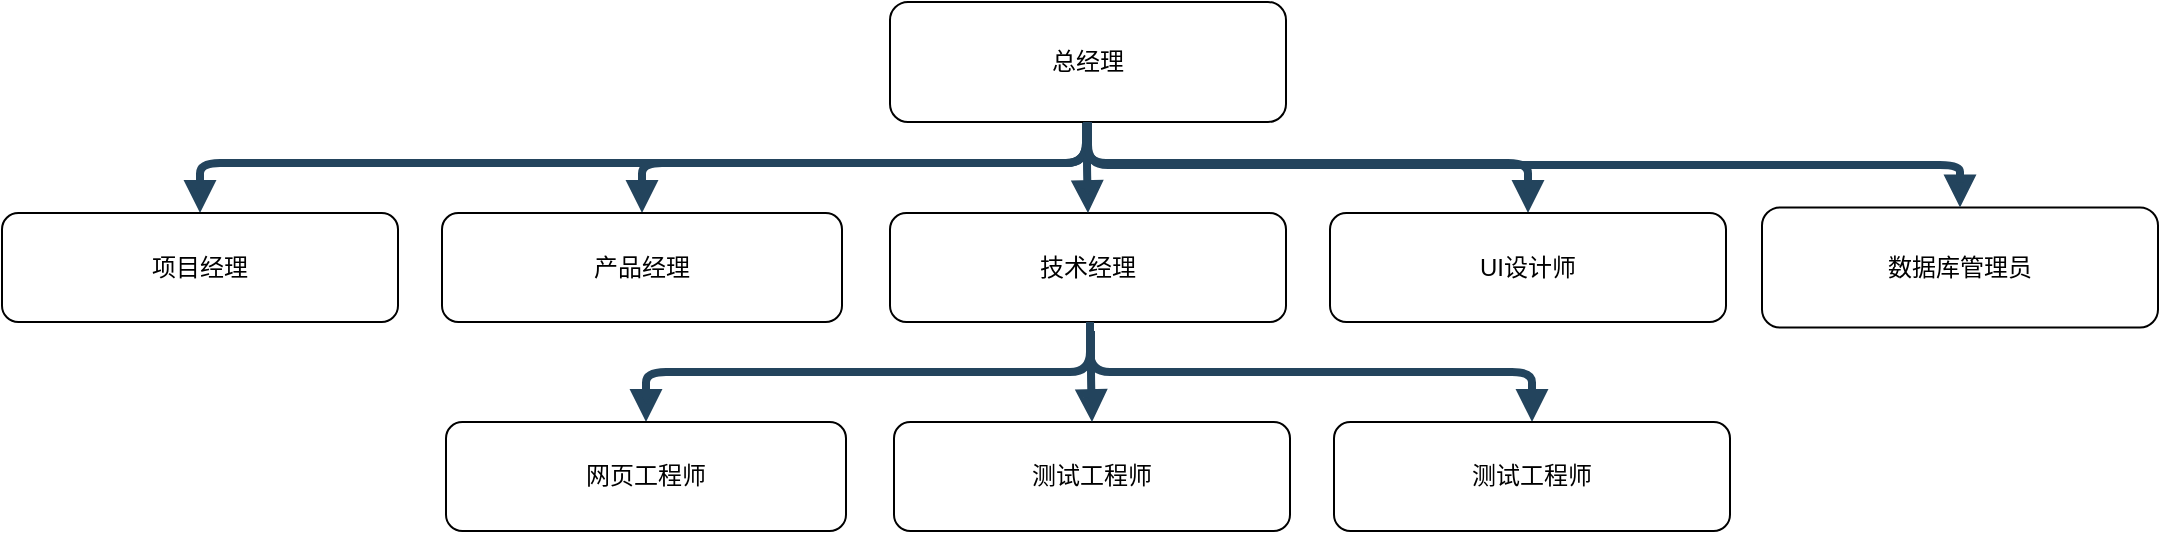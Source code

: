 <mxfile version="14.6.1" type="github">
  <diagram name="Page-1" id="97916047-d0de-89f5-080d-49f4d83e522f">
    <mxGraphModel dx="1278" dy="548" grid="1" gridSize="10" guides="1" tooltips="1" connect="1" arrows="1" fold="1" page="1" pageScale="1.5" pageWidth="1169" pageHeight="827" background="#ffffff" math="0" shadow="0">
      <root>
        <mxCell id="0" />
        <mxCell id="1" parent="0" />
        <mxCell id="30" value="" style="edgeStyle=elbowEdgeStyle;elbow=vertical;strokeWidth=4;endArrow=block;endFill=1;fontStyle=1;strokeColor=#23445D;entryX=0.5;entryY=0;entryDx=0;entryDy=0;" parent="1" target="n-Sp6RApgWZzmZ5qNMOI-60" edge="1">
          <mxGeometry x="22" y="165.5" width="100" height="100" as="geometry">
            <mxPoint x="772" y="405.5" as="sourcePoint" />
            <mxPoint x="642" y="455.5" as="targetPoint" />
          </mxGeometry>
        </mxCell>
        <mxCell id="31" value="" style="edgeStyle=elbowEdgeStyle;elbow=vertical;strokeWidth=4;endArrow=block;endFill=1;fontStyle=1;strokeColor=#23445D;entryX=0.5;entryY=0;entryDx=0;entryDy=0;" parent="1" target="n-Sp6RApgWZzmZ5qNMOI-56" edge="1">
          <mxGeometry x="22" y="165.5" width="100" height="100" as="geometry">
            <mxPoint x="772" y="405.5" as="sourcePoint" />
            <mxPoint x="402" y="455.5" as="targetPoint" />
          </mxGeometry>
        </mxCell>
        <mxCell id="32" value="" style="edgeStyle=elbowEdgeStyle;elbow=vertical;strokeWidth=4;endArrow=block;endFill=1;fontStyle=1;strokeColor=#23445D;entryX=0.5;entryY=0;entryDx=0;entryDy=0;" parent="1" target="n-Sp6RApgWZzmZ5qNMOI-59" edge="1">
          <mxGeometry x="22" y="165.5" width="100" height="100" as="geometry">
            <mxPoint x="772" y="405.5" as="sourcePoint" />
            <mxPoint x="972" y="455.5" as="targetPoint" />
          </mxGeometry>
        </mxCell>
        <mxCell id="n-Sp6RApgWZzmZ5qNMOI-55" value="总经理" style="rounded=1;whiteSpace=wrap;html=1;" vertex="1" parent="1">
          <mxGeometry x="674" y="350" width="198" height="60" as="geometry" />
        </mxCell>
        <mxCell id="n-Sp6RApgWZzmZ5qNMOI-56" value="项目经理" style="rounded=1;whiteSpace=wrap;html=1;" vertex="1" parent="1">
          <mxGeometry x="230" y="455.5" width="198" height="54.5" as="geometry" />
        </mxCell>
        <mxCell id="n-Sp6RApgWZzmZ5qNMOI-57" value="数据库管理员" style="rounded=1;whiteSpace=wrap;html=1;" vertex="1" parent="1">
          <mxGeometry x="1110" y="452.75" width="198" height="60" as="geometry" />
        </mxCell>
        <mxCell id="n-Sp6RApgWZzmZ5qNMOI-58" value="技术经理" style="rounded=1;whiteSpace=wrap;html=1;" vertex="1" parent="1">
          <mxGeometry x="674" y="455.5" width="198" height="54.5" as="geometry" />
        </mxCell>
        <mxCell id="n-Sp6RApgWZzmZ5qNMOI-59" value="UI设计师" style="rounded=1;whiteSpace=wrap;html=1;" vertex="1" parent="1">
          <mxGeometry x="894" y="455.5" width="198" height="54.5" as="geometry" />
        </mxCell>
        <mxCell id="n-Sp6RApgWZzmZ5qNMOI-60" value="产品经理" style="rounded=1;whiteSpace=wrap;html=1;" vertex="1" parent="1">
          <mxGeometry x="450" y="455.5" width="200" height="54.5" as="geometry" />
        </mxCell>
        <mxCell id="n-Sp6RApgWZzmZ5qNMOI-61" value="" style="edgeStyle=elbowEdgeStyle;elbow=vertical;strokeWidth=4;endArrow=block;endFill=1;fontStyle=1;strokeColor=#23445D;entryX=0.5;entryY=0;entryDx=0;entryDy=0;" edge="1" parent="1" target="n-Sp6RApgWZzmZ5qNMOI-58">
          <mxGeometry x="22.5" y="310" width="100" height="100" as="geometry">
            <mxPoint x="772.5" y="410" as="sourcePoint" />
            <mxPoint x="773" y="450" as="targetPoint" />
          </mxGeometry>
        </mxCell>
        <mxCell id="n-Sp6RApgWZzmZ5qNMOI-64" value="" style="edgeStyle=elbowEdgeStyle;elbow=vertical;strokeWidth=4;endArrow=block;endFill=1;fontStyle=1;strokeColor=#23445D;entryX=0.5;entryY=0;entryDx=0;entryDy=0;exitX=0.5;exitY=1;exitDx=0;exitDy=0;" edge="1" parent="1" source="n-Sp6RApgWZzmZ5qNMOI-55" target="n-Sp6RApgWZzmZ5qNMOI-57">
          <mxGeometry x="20" y="165.5" width="100" height="100" as="geometry">
            <mxPoint x="770" y="405.5" as="sourcePoint" />
            <mxPoint x="991" y="455.5" as="targetPoint" />
          </mxGeometry>
        </mxCell>
        <mxCell id="n-Sp6RApgWZzmZ5qNMOI-65" value="" style="edgeStyle=elbowEdgeStyle;elbow=vertical;strokeWidth=4;endArrow=block;endFill=1;fontStyle=1;strokeColor=#23445D;entryX=0.5;entryY=0;entryDx=0;entryDy=0;" edge="1" parent="1" target="n-Sp6RApgWZzmZ5qNMOI-69">
          <mxGeometry x="24" y="270" width="100" height="100" as="geometry">
            <mxPoint x="774" y="510" as="sourcePoint" />
            <mxPoint x="644" y="560" as="targetPoint" />
          </mxGeometry>
        </mxCell>
        <mxCell id="n-Sp6RApgWZzmZ5qNMOI-66" value="" style="edgeStyle=elbowEdgeStyle;elbow=vertical;strokeWidth=4;endArrow=block;endFill=1;fontStyle=1;strokeColor=#23445D;entryX=0.5;entryY=0;entryDx=0;entryDy=0;" edge="1" parent="1" target="n-Sp6RApgWZzmZ5qNMOI-68">
          <mxGeometry x="24" y="270" width="100" height="100" as="geometry">
            <mxPoint x="774" y="510" as="sourcePoint" />
            <mxPoint x="974" y="560" as="targetPoint" />
          </mxGeometry>
        </mxCell>
        <mxCell id="n-Sp6RApgWZzmZ5qNMOI-67" value="测试工程师" style="rounded=1;whiteSpace=wrap;html=1;" vertex="1" parent="1">
          <mxGeometry x="676" y="560" width="198" height="54.5" as="geometry" />
        </mxCell>
        <mxCell id="n-Sp6RApgWZzmZ5qNMOI-68" value="测试工程师" style="rounded=1;whiteSpace=wrap;html=1;" vertex="1" parent="1">
          <mxGeometry x="896" y="560" width="198" height="54.5" as="geometry" />
        </mxCell>
        <mxCell id="n-Sp6RApgWZzmZ5qNMOI-69" value="网页工程师" style="rounded=1;whiteSpace=wrap;html=1;" vertex="1" parent="1">
          <mxGeometry x="452" y="560" width="200" height="54.5" as="geometry" />
        </mxCell>
        <mxCell id="n-Sp6RApgWZzmZ5qNMOI-70" value="" style="edgeStyle=elbowEdgeStyle;elbow=vertical;strokeWidth=4;endArrow=block;endFill=1;fontStyle=1;strokeColor=#23445D;entryX=0.5;entryY=0;entryDx=0;entryDy=0;" edge="1" parent="1" target="n-Sp6RApgWZzmZ5qNMOI-67">
          <mxGeometry x="24.5" y="414.5" width="100" height="100" as="geometry">
            <mxPoint x="774.5" y="514.5" as="sourcePoint" />
            <mxPoint x="775" y="554.5" as="targetPoint" />
          </mxGeometry>
        </mxCell>
      </root>
    </mxGraphModel>
  </diagram>
</mxfile>
